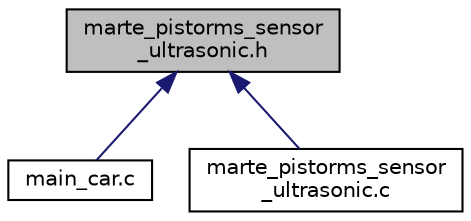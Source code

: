 digraph "marte_pistorms_sensor_ultrasonic.h"
{
  edge [fontname="Helvetica",fontsize="10",labelfontname="Helvetica",labelfontsize="10"];
  node [fontname="Helvetica",fontsize="10",shape=record];
  Node1 [label="marte_pistorms_sensor\l_ultrasonic.h",height=0.2,width=0.4,color="black", fillcolor="grey75", style="filled" fontcolor="black"];
  Node1 -> Node2 [dir="back",color="midnightblue",fontsize="10",style="solid",fontname="Helvetica"];
  Node2 [label="main_car.c",height=0.2,width=0.4,color="black", fillcolor="white", style="filled",URL="$main__car_8c.html",tooltip="Short example that control a robot car. "];
  Node1 -> Node3 [dir="back",color="midnightblue",fontsize="10",style="solid",fontname="Helvetica"];
  Node3 [label="marte_pistorms_sensor\l_ultrasonic.c",height=0.2,width=0.4,color="black", fillcolor="white", style="filled",URL="$marte__pistorms__sensor__ultrasonic_8c.html",tooltip="Driver for control the Color of EV3 Sensor. "];
}
